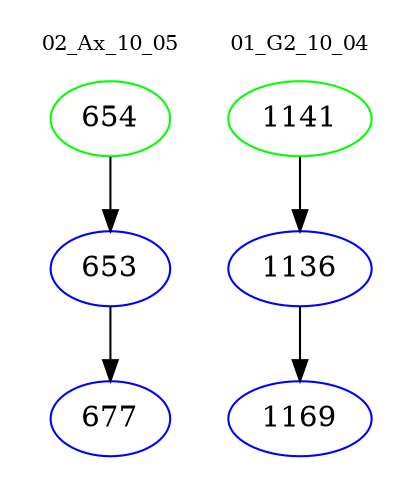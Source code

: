 digraph{
subgraph cluster_0 {
color = white
label = "02_Ax_10_05";
fontsize=10;
T0_654 [label="654", color="green"]
T0_654 -> T0_653 [color="black"]
T0_653 [label="653", color="blue"]
T0_653 -> T0_677 [color="black"]
T0_677 [label="677", color="blue"]
}
subgraph cluster_1 {
color = white
label = "01_G2_10_04";
fontsize=10;
T1_1141 [label="1141", color="green"]
T1_1141 -> T1_1136 [color="black"]
T1_1136 [label="1136", color="blue"]
T1_1136 -> T1_1169 [color="black"]
T1_1169 [label="1169", color="blue"]
}
}
